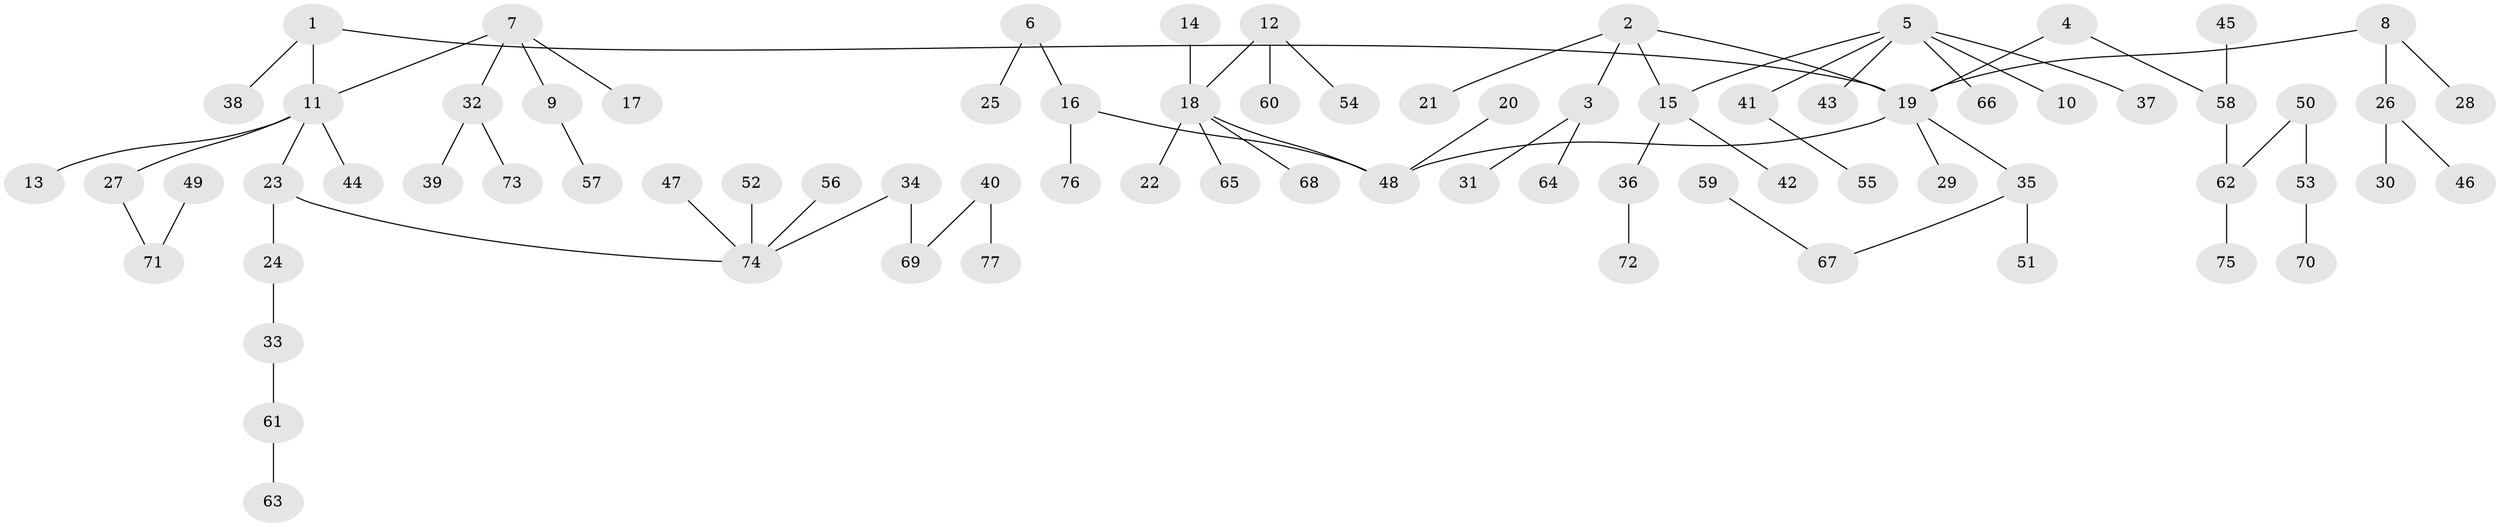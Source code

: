 // original degree distribution, {5: 0.031496062992125984, 4: 0.08661417322834646, 8: 0.007874015748031496, 3: 0.08661417322834646, 7: 0.015748031496062992, 1: 0.5275590551181102, 2: 0.23622047244094488, 6: 0.007874015748031496}
// Generated by graph-tools (version 1.1) at 2025/37/03/04/25 23:37:21]
// undirected, 77 vertices, 76 edges
graph export_dot {
  node [color=gray90,style=filled];
  1;
  2;
  3;
  4;
  5;
  6;
  7;
  8;
  9;
  10;
  11;
  12;
  13;
  14;
  15;
  16;
  17;
  18;
  19;
  20;
  21;
  22;
  23;
  24;
  25;
  26;
  27;
  28;
  29;
  30;
  31;
  32;
  33;
  34;
  35;
  36;
  37;
  38;
  39;
  40;
  41;
  42;
  43;
  44;
  45;
  46;
  47;
  48;
  49;
  50;
  51;
  52;
  53;
  54;
  55;
  56;
  57;
  58;
  59;
  60;
  61;
  62;
  63;
  64;
  65;
  66;
  67;
  68;
  69;
  70;
  71;
  72;
  73;
  74;
  75;
  76;
  77;
  1 -- 11 [weight=1.0];
  1 -- 19 [weight=1.0];
  1 -- 38 [weight=1.0];
  2 -- 3 [weight=1.0];
  2 -- 15 [weight=1.0];
  2 -- 19 [weight=1.0];
  2 -- 21 [weight=1.0];
  3 -- 31 [weight=1.0];
  3 -- 64 [weight=1.0];
  4 -- 19 [weight=1.0];
  4 -- 58 [weight=1.0];
  5 -- 10 [weight=1.0];
  5 -- 15 [weight=1.0];
  5 -- 37 [weight=1.0];
  5 -- 41 [weight=1.0];
  5 -- 43 [weight=1.0];
  5 -- 66 [weight=1.0];
  6 -- 16 [weight=1.0];
  6 -- 25 [weight=1.0];
  7 -- 9 [weight=1.0];
  7 -- 11 [weight=1.0];
  7 -- 17 [weight=1.0];
  7 -- 32 [weight=1.0];
  8 -- 19 [weight=1.0];
  8 -- 26 [weight=1.0];
  8 -- 28 [weight=1.0];
  9 -- 57 [weight=1.0];
  11 -- 13 [weight=1.0];
  11 -- 23 [weight=1.0];
  11 -- 27 [weight=1.0];
  11 -- 44 [weight=1.0];
  12 -- 18 [weight=1.0];
  12 -- 54 [weight=1.0];
  12 -- 60 [weight=1.0];
  14 -- 18 [weight=1.0];
  15 -- 36 [weight=1.0];
  15 -- 42 [weight=1.0];
  16 -- 48 [weight=1.0];
  16 -- 76 [weight=1.0];
  18 -- 22 [weight=1.0];
  18 -- 48 [weight=1.0];
  18 -- 65 [weight=1.0];
  18 -- 68 [weight=1.0];
  19 -- 29 [weight=1.0];
  19 -- 35 [weight=1.0];
  19 -- 48 [weight=1.0];
  20 -- 48 [weight=1.0];
  23 -- 24 [weight=1.0];
  23 -- 74 [weight=1.0];
  24 -- 33 [weight=1.0];
  26 -- 30 [weight=1.0];
  26 -- 46 [weight=1.0];
  27 -- 71 [weight=1.0];
  32 -- 39 [weight=1.0];
  32 -- 73 [weight=1.0];
  33 -- 61 [weight=1.0];
  34 -- 69 [weight=1.0];
  34 -- 74 [weight=1.0];
  35 -- 51 [weight=1.0];
  35 -- 67 [weight=1.0];
  36 -- 72 [weight=1.0];
  40 -- 69 [weight=1.0];
  40 -- 77 [weight=1.0];
  41 -- 55 [weight=1.0];
  45 -- 58 [weight=1.0];
  47 -- 74 [weight=1.0];
  49 -- 71 [weight=1.0];
  50 -- 53 [weight=1.0];
  50 -- 62 [weight=1.0];
  52 -- 74 [weight=1.0];
  53 -- 70 [weight=1.0];
  56 -- 74 [weight=1.0];
  58 -- 62 [weight=1.0];
  59 -- 67 [weight=1.0];
  61 -- 63 [weight=1.0];
  62 -- 75 [weight=1.0];
}
